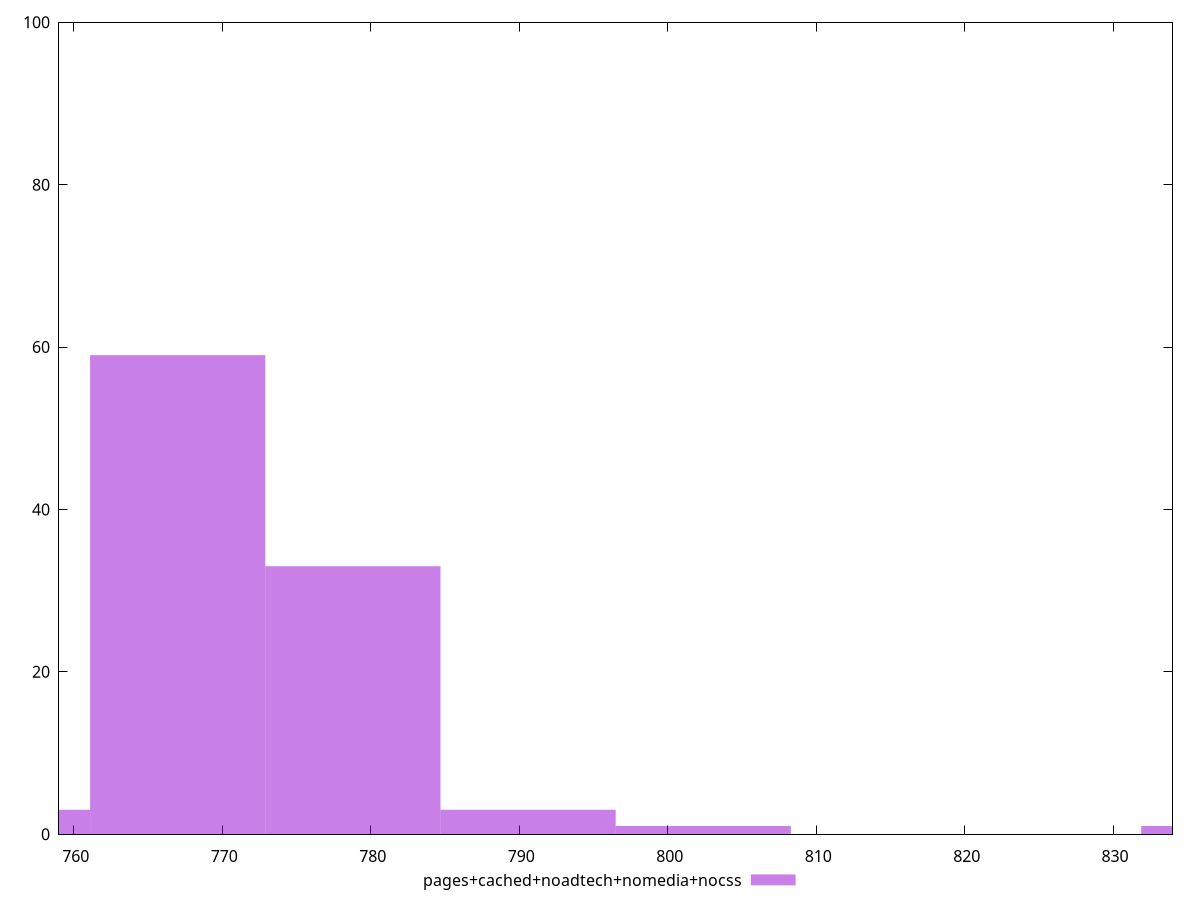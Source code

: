 reset

$pagesCachedNoadtechNomediaNocss <<EOF
766.9953933332284 59
778.795322461432 33
790.5952515896355 3
802.3951807178389 1
837.7949681024495 1
755.1954642050249 3
EOF

set key outside below
set boxwidth 11.799929128203514
set xrange [759:834]
set yrange [0:100]
set trange [0:100]
set style fill transparent solid 0.5 noborder
set terminal svg size 640, 490 enhanced background rgb 'white'
set output "report_00009_2021-02-08T22-37-41.559Z/uses-rel-preload/comparison/histogram/4_vs_5.svg"

plot $pagesCachedNoadtechNomediaNocss title "pages+cached+noadtech+nomedia+nocss" with boxes

reset
